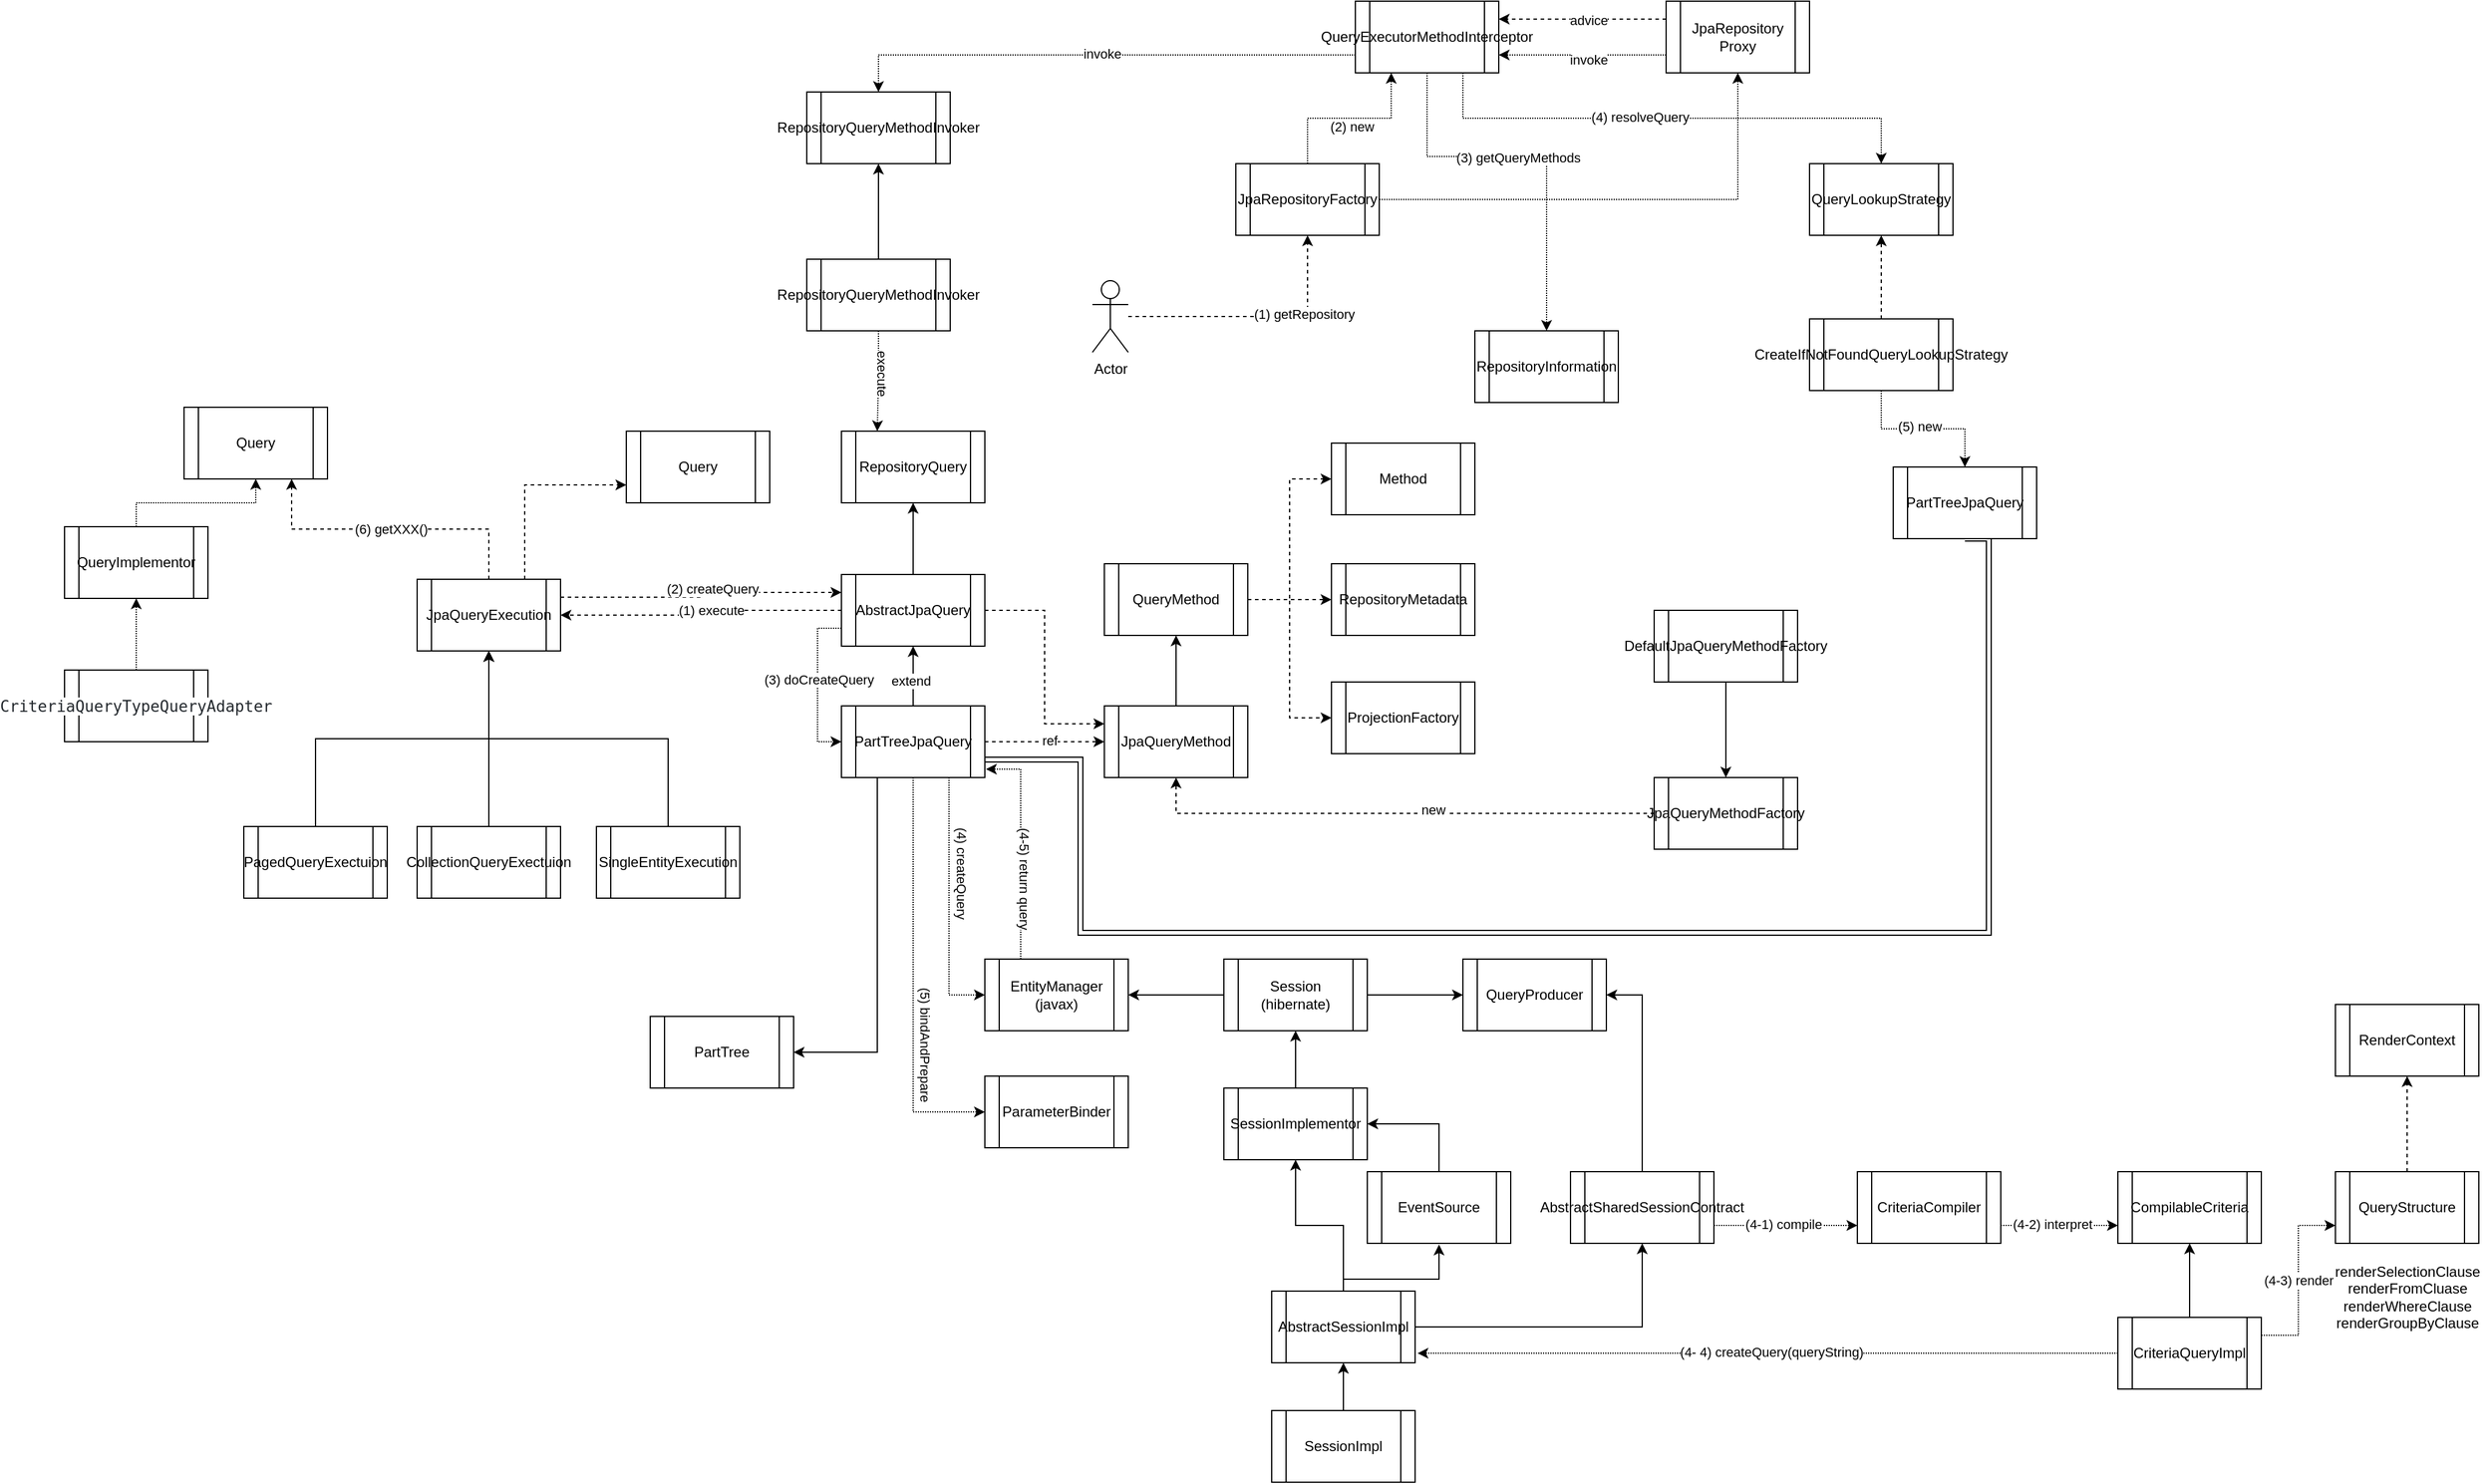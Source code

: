 <mxfile version="20.2.0" type="github" pages="2">
  <diagram id="uMh2cBTqnDMNJmz3cqUJ" name="Page-1">
    <mxGraphModel dx="3773" dy="2298" grid="1" gridSize="10" guides="1" tooltips="1" connect="1" arrows="1" fold="1" page="1" pageScale="1" pageWidth="827" pageHeight="1169" math="0" shadow="0">
      <root>
        <mxCell id="0" />
        <mxCell id="1" parent="0" />
        <mxCell id="MOReU7AFXgFduFPL6K6e-10" style="edgeStyle=orthogonalEdgeStyle;rounded=0;orthogonalLoop=1;jettySize=auto;html=1;" parent="1" source="MOReU7AFXgFduFPL6K6e-1" target="MOReU7AFXgFduFPL6K6e-9" edge="1">
          <mxGeometry relative="1" as="geometry" />
        </mxCell>
        <mxCell id="MOReU7AFXgFduFPL6K6e-1" value="JpaQueryMethod" style="shape=process;whiteSpace=wrap;html=1;backgroundOutline=1;" parent="1" vertex="1">
          <mxGeometry x="420" y="320" width="120" height="60" as="geometry" />
        </mxCell>
        <mxCell id="MOReU7AFXgFduFPL6K6e-5" style="edgeStyle=orthogonalEdgeStyle;rounded=0;orthogonalLoop=1;jettySize=auto;html=1;exitX=0.5;exitY=0;exitDx=0;exitDy=0;entryX=0.5;entryY=1;entryDx=0;entryDy=0;" parent="1" source="MOReU7AFXgFduFPL6K6e-2" target="MOReU7AFXgFduFPL6K6e-17" edge="1">
          <mxGeometry relative="1" as="geometry">
            <mxPoint x="260" y="280" as="targetPoint" />
          </mxGeometry>
        </mxCell>
        <mxCell id="MOReU7AFXgFduFPL6K6e-7" value="extend" style="edgeLabel;html=1;align=center;verticalAlign=middle;resizable=0;points=[];" parent="MOReU7AFXgFduFPL6K6e-5" vertex="1" connectable="0">
          <mxGeometry x="-0.167" y="-2" relative="1" as="geometry">
            <mxPoint x="-4" as="offset" />
          </mxGeometry>
        </mxCell>
        <mxCell id="MOReU7AFXgFduFPL6K6e-6" style="edgeStyle=orthogonalEdgeStyle;rounded=0;orthogonalLoop=1;jettySize=auto;html=1;exitX=1;exitY=0.5;exitDx=0;exitDy=0;entryX=0;entryY=0.5;entryDx=0;entryDy=0;dashed=1;" parent="1" source="MOReU7AFXgFduFPL6K6e-2" target="MOReU7AFXgFduFPL6K6e-1" edge="1">
          <mxGeometry relative="1" as="geometry" />
        </mxCell>
        <mxCell id="MOReU7AFXgFduFPL6K6e-8" value="ref" style="edgeLabel;html=1;align=center;verticalAlign=middle;resizable=0;points=[];" parent="MOReU7AFXgFduFPL6K6e-6" vertex="1" connectable="0">
          <mxGeometry x="0.08" y="1" relative="1" as="geometry">
            <mxPoint as="offset" />
          </mxGeometry>
        </mxCell>
        <mxCell id="MOReU7AFXgFduFPL6K6e-39" value="" style="edgeStyle=orthogonalEdgeStyle;rounded=0;orthogonalLoop=1;jettySize=auto;html=1;dashed=1;entryX=0;entryY=0.5;entryDx=0;entryDy=0;exitX=0.75;exitY=1;exitDx=0;exitDy=0;dashPattern=1 1;" parent="1" source="MOReU7AFXgFduFPL6K6e-2" target="MOReU7AFXgFduFPL6K6e-37" edge="1">
          <mxGeometry relative="1" as="geometry">
            <mxPoint x="260" y="460" as="targetPoint" />
          </mxGeometry>
        </mxCell>
        <mxCell id="MOReU7AFXgFduFPL6K6e-40" value="(4) createQuery" style="edgeLabel;html=1;align=center;verticalAlign=middle;resizable=0;points=[];rotation=90;" parent="MOReU7AFXgFduFPL6K6e-39" vertex="1" connectable="0">
          <mxGeometry x="-0.412" y="2" relative="1" as="geometry">
            <mxPoint x="9" y="17" as="offset" />
          </mxGeometry>
        </mxCell>
        <mxCell id="MOReU7AFXgFduFPL6K6e-42" value="" style="edgeStyle=orthogonalEdgeStyle;rounded=0;orthogonalLoop=1;jettySize=auto;html=1;dashed=1;dashPattern=1 1;" parent="1" source="MOReU7AFXgFduFPL6K6e-2" target="MOReU7AFXgFduFPL6K6e-41" edge="1">
          <mxGeometry relative="1" as="geometry">
            <Array as="points">
              <mxPoint x="260" y="660" />
            </Array>
          </mxGeometry>
        </mxCell>
        <mxCell id="MOReU7AFXgFduFPL6K6e-43" value="(5) bindAndPrepare" style="edgeLabel;html=1;align=center;verticalAlign=middle;resizable=0;points=[];rotation=90;" parent="MOReU7AFXgFduFPL6K6e-42" vertex="1" connectable="0">
          <mxGeometry x="0.312" relative="1" as="geometry">
            <mxPoint x="10" as="offset" />
          </mxGeometry>
        </mxCell>
        <mxCell id="MOReU7AFXgFduFPL6K6e-122" style="edgeStyle=orthogonalEdgeStyle;rounded=0;orthogonalLoop=1;jettySize=auto;html=1;exitX=0.25;exitY=1;exitDx=0;exitDy=0;" parent="1" source="MOReU7AFXgFduFPL6K6e-2" target="MOReU7AFXgFduFPL6K6e-123" edge="1">
          <mxGeometry relative="1" as="geometry">
            <mxPoint x="100" y="610" as="targetPoint" />
            <Array as="points">
              <mxPoint x="230" y="610" />
            </Array>
          </mxGeometry>
        </mxCell>
        <mxCell id="MOReU7AFXgFduFPL6K6e-159" style="edgeStyle=orthogonalEdgeStyle;rounded=0;orthogonalLoop=1;jettySize=auto;html=1;exitX=1;exitY=0.75;exitDx=0;exitDy=0;entryX=0.5;entryY=1;entryDx=0;entryDy=0;shape=link;" parent="1" source="MOReU7AFXgFduFPL6K6e-2" target="MOReU7AFXgFduFPL6K6e-158" edge="1">
          <mxGeometry relative="1" as="geometry">
            <Array as="points">
              <mxPoint x="400" y="365" />
              <mxPoint x="400" y="510" />
              <mxPoint x="1160" y="510" />
            </Array>
          </mxGeometry>
        </mxCell>
        <mxCell id="MOReU7AFXgFduFPL6K6e-2" value="PartTreeJpaQuery" style="shape=process;whiteSpace=wrap;html=1;backgroundOutline=1;" parent="1" vertex="1">
          <mxGeometry x="200" y="320" width="120" height="60" as="geometry" />
        </mxCell>
        <mxCell id="MOReU7AFXgFduFPL6K6e-3" value="RepositoryQuery" style="shape=process;whiteSpace=wrap;html=1;backgroundOutline=1;" parent="1" vertex="1">
          <mxGeometry x="200" y="90" width="120" height="60" as="geometry" />
        </mxCell>
        <mxCell id="MOReU7AFXgFduFPL6K6e-14" style="edgeStyle=orthogonalEdgeStyle;rounded=0;orthogonalLoop=1;jettySize=auto;html=1;exitX=1;exitY=0.5;exitDx=0;exitDy=0;entryX=0;entryY=0.5;entryDx=0;entryDy=0;dashed=1;" parent="1" source="MOReU7AFXgFduFPL6K6e-9" target="MOReU7AFXgFduFPL6K6e-12" edge="1">
          <mxGeometry relative="1" as="geometry" />
        </mxCell>
        <mxCell id="MOReU7AFXgFduFPL6K6e-15" style="edgeStyle=orthogonalEdgeStyle;rounded=0;orthogonalLoop=1;jettySize=auto;html=1;exitX=1;exitY=0.5;exitDx=0;exitDy=0;entryX=0;entryY=0.5;entryDx=0;entryDy=0;dashed=1;" parent="1" source="MOReU7AFXgFduFPL6K6e-9" target="MOReU7AFXgFduFPL6K6e-11" edge="1">
          <mxGeometry relative="1" as="geometry" />
        </mxCell>
        <mxCell id="MOReU7AFXgFduFPL6K6e-16" style="edgeStyle=orthogonalEdgeStyle;rounded=0;orthogonalLoop=1;jettySize=auto;html=1;entryX=0;entryY=0.5;entryDx=0;entryDy=0;dashed=1;" parent="1" source="MOReU7AFXgFduFPL6K6e-9" target="MOReU7AFXgFduFPL6K6e-13" edge="1">
          <mxGeometry relative="1" as="geometry" />
        </mxCell>
        <mxCell id="MOReU7AFXgFduFPL6K6e-9" value="QueryMethod" style="shape=process;whiteSpace=wrap;html=1;backgroundOutline=1;" parent="1" vertex="1">
          <mxGeometry x="420" y="201" width="120" height="60" as="geometry" />
        </mxCell>
        <mxCell id="MOReU7AFXgFduFPL6K6e-11" value="Method" style="shape=process;whiteSpace=wrap;html=1;backgroundOutline=1;" parent="1" vertex="1">
          <mxGeometry x="610" y="100" width="120" height="60" as="geometry" />
        </mxCell>
        <mxCell id="MOReU7AFXgFduFPL6K6e-12" value="RepositoryMetadata" style="shape=process;whiteSpace=wrap;html=1;backgroundOutline=1;" parent="1" vertex="1">
          <mxGeometry x="610" y="201" width="120" height="60" as="geometry" />
        </mxCell>
        <mxCell id="MOReU7AFXgFduFPL6K6e-13" value="ProjectionFactory" style="shape=process;whiteSpace=wrap;html=1;backgroundOutline=1;" parent="1" vertex="1">
          <mxGeometry x="610" y="300" width="120" height="60" as="geometry" />
        </mxCell>
        <mxCell id="MOReU7AFXgFduFPL6K6e-18" style="edgeStyle=orthogonalEdgeStyle;rounded=0;orthogonalLoop=1;jettySize=auto;html=1;exitX=0.5;exitY=0;exitDx=0;exitDy=0;entryX=0.5;entryY=1;entryDx=0;entryDy=0;" parent="1" source="MOReU7AFXgFduFPL6K6e-17" target="MOReU7AFXgFduFPL6K6e-3" edge="1">
          <mxGeometry relative="1" as="geometry" />
        </mxCell>
        <mxCell id="MOReU7AFXgFduFPL6K6e-20" style="edgeStyle=orthogonalEdgeStyle;rounded=0;orthogonalLoop=1;jettySize=auto;html=1;exitX=0;exitY=0.5;exitDx=0;exitDy=0;entryX=1;entryY=0.5;entryDx=0;entryDy=0;dashed=1;" parent="1" source="MOReU7AFXgFduFPL6K6e-17" target="MOReU7AFXgFduFPL6K6e-19" edge="1">
          <mxGeometry relative="1" as="geometry" />
        </mxCell>
        <mxCell id="MOReU7AFXgFduFPL6K6e-21" value="(1) execute" style="edgeLabel;html=1;align=center;verticalAlign=middle;resizable=0;points=[];" parent="MOReU7AFXgFduFPL6K6e-20" vertex="1" connectable="0">
          <mxGeometry x="-0.086" relative="1" as="geometry">
            <mxPoint as="offset" />
          </mxGeometry>
        </mxCell>
        <mxCell id="MOReU7AFXgFduFPL6K6e-25" style="edgeStyle=orthogonalEdgeStyle;rounded=0;orthogonalLoop=1;jettySize=auto;html=1;exitX=0;exitY=0.75;exitDx=0;exitDy=0;dashed=1;dashPattern=1 1;entryX=0;entryY=0.5;entryDx=0;entryDy=0;" parent="1" source="MOReU7AFXgFduFPL6K6e-17" target="MOReU7AFXgFduFPL6K6e-2" edge="1">
          <mxGeometry relative="1" as="geometry">
            <mxPoint x="240" y="310" as="targetPoint" />
          </mxGeometry>
        </mxCell>
        <mxCell id="MOReU7AFXgFduFPL6K6e-26" value="(3) doCreateQuery" style="edgeLabel;html=1;align=center;verticalAlign=middle;resizable=0;points=[];" parent="MOReU7AFXgFduFPL6K6e-25" vertex="1" connectable="0">
          <mxGeometry x="-0.067" y="1" relative="1" as="geometry">
            <mxPoint as="offset" />
          </mxGeometry>
        </mxCell>
        <mxCell id="MOReU7AFXgFduFPL6K6e-27" style="edgeStyle=orthogonalEdgeStyle;rounded=0;orthogonalLoop=1;jettySize=auto;html=1;exitX=1;exitY=0.5;exitDx=0;exitDy=0;entryX=0;entryY=0.25;entryDx=0;entryDy=0;dashed=1;" parent="1" source="MOReU7AFXgFduFPL6K6e-17" target="MOReU7AFXgFduFPL6K6e-1" edge="1">
          <mxGeometry relative="1" as="geometry" />
        </mxCell>
        <mxCell id="MOReU7AFXgFduFPL6K6e-17" value="AbstractJpaQuery" style="shape=process;whiteSpace=wrap;html=1;backgroundOutline=1;" parent="1" vertex="1">
          <mxGeometry x="200" y="210" width="120" height="60" as="geometry" />
        </mxCell>
        <mxCell id="MOReU7AFXgFduFPL6K6e-22" style="edgeStyle=orthogonalEdgeStyle;rounded=0;orthogonalLoop=1;jettySize=auto;html=1;exitX=1;exitY=0.25;exitDx=0;exitDy=0;entryX=0;entryY=0.25;entryDx=0;entryDy=0;dashed=1;" parent="1" source="MOReU7AFXgFduFPL6K6e-19" target="MOReU7AFXgFduFPL6K6e-17" edge="1">
          <mxGeometry relative="1" as="geometry" />
        </mxCell>
        <mxCell id="MOReU7AFXgFduFPL6K6e-23" value="(2) createQuery" style="edgeLabel;html=1;align=center;verticalAlign=middle;resizable=0;points=[];" parent="MOReU7AFXgFduFPL6K6e-22" vertex="1" connectable="0">
          <mxGeometry x="0.094" y="3" relative="1" as="geometry">
            <mxPoint as="offset" />
          </mxGeometry>
        </mxCell>
        <mxCell id="MOReU7AFXgFduFPL6K6e-35" style="edgeStyle=orthogonalEdgeStyle;rounded=0;orthogonalLoop=1;jettySize=auto;html=1;exitX=0.75;exitY=0;exitDx=0;exitDy=0;entryX=0;entryY=0.75;entryDx=0;entryDy=0;dashed=1;" parent="1" source="MOReU7AFXgFduFPL6K6e-19" target="MOReU7AFXgFduFPL6K6e-34" edge="1">
          <mxGeometry relative="1" as="geometry">
            <Array as="points">
              <mxPoint x="-65" y="135" />
            </Array>
          </mxGeometry>
        </mxCell>
        <mxCell id="MOReU7AFXgFduFPL6K6e-94" value="(6) getXXX()" style="edgeStyle=orthogonalEdgeStyle;rounded=0;orthogonalLoop=1;jettySize=auto;html=1;exitX=0.5;exitY=0;exitDx=0;exitDy=0;dashed=1;entryX=0.75;entryY=1;entryDx=0;entryDy=0;" parent="1" source="MOReU7AFXgFduFPL6K6e-19" target="MOReU7AFXgFduFPL6K6e-95" edge="1">
          <mxGeometry relative="1" as="geometry">
            <mxPoint x="-220" y="130" as="targetPoint" />
          </mxGeometry>
        </mxCell>
        <mxCell id="MOReU7AFXgFduFPL6K6e-19" value="JpaQueryExecution" style="shape=process;whiteSpace=wrap;html=1;backgroundOutline=1;" parent="1" vertex="1">
          <mxGeometry x="-155" y="214" width="120" height="60" as="geometry" />
        </mxCell>
        <mxCell id="MOReU7AFXgFduFPL6K6e-29" style="edgeStyle=orthogonalEdgeStyle;rounded=0;orthogonalLoop=1;jettySize=auto;html=1;exitX=0.5;exitY=0;exitDx=0;exitDy=0;entryX=0.5;entryY=1;entryDx=0;entryDy=0;" parent="1" source="MOReU7AFXgFduFPL6K6e-28" target="MOReU7AFXgFduFPL6K6e-19" edge="1">
          <mxGeometry relative="1" as="geometry" />
        </mxCell>
        <mxCell id="MOReU7AFXgFduFPL6K6e-28" value="CollectionQueryExectuion" style="shape=process;whiteSpace=wrap;html=1;backgroundOutline=1;" parent="1" vertex="1">
          <mxGeometry x="-155" y="421" width="120" height="60" as="geometry" />
        </mxCell>
        <mxCell id="MOReU7AFXgFduFPL6K6e-31" style="edgeStyle=orthogonalEdgeStyle;rounded=0;orthogonalLoop=1;jettySize=auto;html=1;entryX=0.5;entryY=1;entryDx=0;entryDy=0;exitX=0.5;exitY=0;exitDx=0;exitDy=0;" parent="1" source="MOReU7AFXgFduFPL6K6e-30" target="MOReU7AFXgFduFPL6K6e-19" edge="1">
          <mxGeometry relative="1" as="geometry" />
        </mxCell>
        <mxCell id="MOReU7AFXgFduFPL6K6e-30" value="PagedQueryExectuion" style="shape=process;whiteSpace=wrap;html=1;backgroundOutline=1;" parent="1" vertex="1">
          <mxGeometry x="-300" y="421" width="120" height="60" as="geometry" />
        </mxCell>
        <mxCell id="MOReU7AFXgFduFPL6K6e-33" style="edgeStyle=orthogonalEdgeStyle;rounded=0;orthogonalLoop=1;jettySize=auto;html=1;exitX=0.5;exitY=0;exitDx=0;exitDy=0;entryX=0.5;entryY=1;entryDx=0;entryDy=0;" parent="1" source="MOReU7AFXgFduFPL6K6e-32" target="MOReU7AFXgFduFPL6K6e-19" edge="1">
          <mxGeometry relative="1" as="geometry">
            <mxPoint x="-30" y="270" as="targetPoint" />
          </mxGeometry>
        </mxCell>
        <mxCell id="MOReU7AFXgFduFPL6K6e-32" value="SingleEntityExecution" style="shape=process;whiteSpace=wrap;html=1;backgroundOutline=1;direction=east;" parent="1" vertex="1">
          <mxGeometry x="-5" y="421" width="120" height="60" as="geometry" />
        </mxCell>
        <mxCell id="MOReU7AFXgFduFPL6K6e-34" value="Query" style="shape=process;whiteSpace=wrap;html=1;backgroundOutline=1;" parent="1" vertex="1">
          <mxGeometry x="20" y="90" width="120" height="60" as="geometry" />
        </mxCell>
        <mxCell id="MOReU7AFXgFduFPL6K6e-99" style="edgeStyle=orthogonalEdgeStyle;rounded=0;orthogonalLoop=1;jettySize=auto;html=1;exitX=0.25;exitY=0;exitDx=0;exitDy=0;entryX=1.008;entryY=0.883;entryDx=0;entryDy=0;entryPerimeter=0;dashed=1;dashPattern=1 1;" parent="1" source="MOReU7AFXgFduFPL6K6e-37" target="MOReU7AFXgFduFPL6K6e-2" edge="1">
          <mxGeometry relative="1" as="geometry" />
        </mxCell>
        <mxCell id="MOReU7AFXgFduFPL6K6e-100" value="(4-5) return query" style="edgeLabel;html=1;align=center;verticalAlign=middle;resizable=0;points=[];rotation=90;" parent="MOReU7AFXgFduFPL6K6e-99" vertex="1" connectable="0">
          <mxGeometry x="-0.277" y="-3" relative="1" as="geometry">
            <mxPoint as="offset" />
          </mxGeometry>
        </mxCell>
        <mxCell id="MOReU7AFXgFduFPL6K6e-37" value="EntityManager&lt;br&gt;(javax)" style="shape=process;whiteSpace=wrap;html=1;backgroundOutline=1;" parent="1" vertex="1">
          <mxGeometry x="320" y="532" width="120" height="60" as="geometry" />
        </mxCell>
        <mxCell id="MOReU7AFXgFduFPL6K6e-41" value="ParameterBinder" style="shape=process;whiteSpace=wrap;html=1;backgroundOutline=1;" parent="1" vertex="1">
          <mxGeometry x="320" y="630" width="120" height="60" as="geometry" />
        </mxCell>
        <mxCell id="MOReU7AFXgFduFPL6K6e-46" style="edgeStyle=orthogonalEdgeStyle;rounded=0;orthogonalLoop=1;jettySize=auto;html=1;entryX=1;entryY=0.5;entryDx=0;entryDy=0;" parent="1" source="MOReU7AFXgFduFPL6K6e-44" target="MOReU7AFXgFduFPL6K6e-37" edge="1">
          <mxGeometry relative="1" as="geometry" />
        </mxCell>
        <mxCell id="MOReU7AFXgFduFPL6K6e-64" value="" style="edgeStyle=orthogonalEdgeStyle;rounded=0;orthogonalLoop=1;jettySize=auto;html=1;" parent="1" source="MOReU7AFXgFduFPL6K6e-44" target="MOReU7AFXgFduFPL6K6e-63" edge="1">
          <mxGeometry relative="1" as="geometry" />
        </mxCell>
        <mxCell id="MOReU7AFXgFduFPL6K6e-44" value="Session&lt;br&gt;(hibernate)" style="shape=process;whiteSpace=wrap;html=1;backgroundOutline=1;" parent="1" vertex="1">
          <mxGeometry x="520" y="532" width="120" height="60" as="geometry" />
        </mxCell>
        <mxCell id="MOReU7AFXgFduFPL6K6e-50" value="" style="edgeStyle=orthogonalEdgeStyle;rounded=0;orthogonalLoop=1;jettySize=auto;html=1;" parent="1" source="MOReU7AFXgFduFPL6K6e-47" target="MOReU7AFXgFduFPL6K6e-49" edge="1">
          <mxGeometry relative="1" as="geometry" />
        </mxCell>
        <mxCell id="MOReU7AFXgFduFPL6K6e-47" value="SessionImpl" style="shape=process;whiteSpace=wrap;html=1;backgroundOutline=1;" parent="1" vertex="1">
          <mxGeometry x="560" y="910" width="120" height="60" as="geometry" />
        </mxCell>
        <mxCell id="MOReU7AFXgFduFPL6K6e-55" value="" style="edgeStyle=orthogonalEdgeStyle;rounded=0;orthogonalLoop=1;jettySize=auto;html=1;" parent="1" source="MOReU7AFXgFduFPL6K6e-49" target="MOReU7AFXgFduFPL6K6e-54" edge="1">
          <mxGeometry relative="1" as="geometry" />
        </mxCell>
        <mxCell id="MOReU7AFXgFduFPL6K6e-57" value="" style="edgeStyle=orthogonalEdgeStyle;rounded=0;orthogonalLoop=1;jettySize=auto;html=1;" parent="1" edge="1">
          <mxGeometry relative="1" as="geometry">
            <mxPoint x="620" y="811" as="sourcePoint" />
            <mxPoint x="700" y="771" as="targetPoint" />
            <Array as="points">
              <mxPoint x="620" y="800" />
              <mxPoint x="700" y="800" />
            </Array>
          </mxGeometry>
        </mxCell>
        <mxCell id="MOReU7AFXgFduFPL6K6e-69" style="edgeStyle=orthogonalEdgeStyle;rounded=0;orthogonalLoop=1;jettySize=auto;html=1;exitX=1;exitY=0.5;exitDx=0;exitDy=0;entryX=0.5;entryY=1;entryDx=0;entryDy=0;" parent="1" source="MOReU7AFXgFduFPL6K6e-49" target="MOReU7AFXgFduFPL6K6e-68" edge="1">
          <mxGeometry relative="1" as="geometry" />
        </mxCell>
        <mxCell id="MOReU7AFXgFduFPL6K6e-49" value="AbstractSessionImpl" style="shape=process;whiteSpace=wrap;html=1;backgroundOutline=1;" parent="1" vertex="1">
          <mxGeometry x="560" y="810" width="120" height="60" as="geometry" />
        </mxCell>
        <mxCell id="MOReU7AFXgFduFPL6K6e-61" style="edgeStyle=orthogonalEdgeStyle;rounded=0;orthogonalLoop=1;jettySize=auto;html=1;entryX=0.5;entryY=1;entryDx=0;entryDy=0;" parent="1" source="MOReU7AFXgFduFPL6K6e-54" target="MOReU7AFXgFduFPL6K6e-44" edge="1">
          <mxGeometry relative="1" as="geometry" />
        </mxCell>
        <mxCell id="MOReU7AFXgFduFPL6K6e-54" value="SessionImplementor" style="shape=process;whiteSpace=wrap;html=1;backgroundOutline=1;" parent="1" vertex="1">
          <mxGeometry x="520" y="640" width="120" height="60" as="geometry" />
        </mxCell>
        <mxCell id="MOReU7AFXgFduFPL6K6e-60" style="edgeStyle=orthogonalEdgeStyle;rounded=0;orthogonalLoop=1;jettySize=auto;html=1;exitX=0.5;exitY=0;exitDx=0;exitDy=0;entryX=1;entryY=0.5;entryDx=0;entryDy=0;" parent="1" source="MOReU7AFXgFduFPL6K6e-56" target="MOReU7AFXgFduFPL6K6e-54" edge="1">
          <mxGeometry relative="1" as="geometry" />
        </mxCell>
        <mxCell id="MOReU7AFXgFduFPL6K6e-56" value="EventSource" style="shape=process;whiteSpace=wrap;html=1;backgroundOutline=1;" parent="1" vertex="1">
          <mxGeometry x="640" y="710" width="120" height="60" as="geometry" />
        </mxCell>
        <mxCell id="MOReU7AFXgFduFPL6K6e-63" value="QueryProducer" style="shape=process;whiteSpace=wrap;html=1;backgroundOutline=1;" parent="1" vertex="1">
          <mxGeometry x="720" y="532" width="120" height="60" as="geometry" />
        </mxCell>
        <mxCell id="MOReU7AFXgFduFPL6K6e-71" style="edgeStyle=orthogonalEdgeStyle;rounded=0;orthogonalLoop=1;jettySize=auto;html=1;entryX=1;entryY=0.5;entryDx=0;entryDy=0;" parent="1" source="MOReU7AFXgFduFPL6K6e-68" target="MOReU7AFXgFduFPL6K6e-63" edge="1">
          <mxGeometry relative="1" as="geometry" />
        </mxCell>
        <mxCell id="MOReU7AFXgFduFPL6K6e-75" value="" style="edgeStyle=orthogonalEdgeStyle;rounded=0;orthogonalLoop=1;jettySize=auto;html=1;exitX=1;exitY=0.75;exitDx=0;exitDy=0;entryX=0;entryY=0.75;entryDx=0;entryDy=0;dashed=1;dashPattern=1 1;" parent="1" source="MOReU7AFXgFduFPL6K6e-68" target="MOReU7AFXgFduFPL6K6e-74" edge="1">
          <mxGeometry relative="1" as="geometry" />
        </mxCell>
        <mxCell id="MOReU7AFXgFduFPL6K6e-76" value="(4-1) compile" style="edgeLabel;html=1;align=center;verticalAlign=middle;resizable=0;points=[];" parent="MOReU7AFXgFduFPL6K6e-75" vertex="1" connectable="0">
          <mxGeometry x="0.233" y="3" relative="1" as="geometry">
            <mxPoint x="-16" y="2" as="offset" />
          </mxGeometry>
        </mxCell>
        <mxCell id="MOReU7AFXgFduFPL6K6e-68" value="AbstractSharedSessionContract" style="shape=process;whiteSpace=wrap;html=1;backgroundOutline=1;" parent="1" vertex="1">
          <mxGeometry x="810" y="710" width="120" height="60" as="geometry" />
        </mxCell>
        <mxCell id="MOReU7AFXgFduFPL6K6e-105" value="" style="edgeStyle=orthogonalEdgeStyle;rounded=0;orthogonalLoop=1;jettySize=auto;html=1;dashed=1;dashPattern=1 1;exitX=0;exitY=0.75;exitDx=0;exitDy=0;" parent="1" source="MOReU7AFXgFduFPL6K6e-72" target="MOReU7AFXgFduFPL6K6e-104" edge="1">
          <mxGeometry relative="1" as="geometry" />
        </mxCell>
        <mxCell id="MOReU7AFXgFduFPL6K6e-111" value="invoke" style="edgeLabel;html=1;align=center;verticalAlign=middle;resizable=0;points=[];" parent="MOReU7AFXgFduFPL6K6e-105" vertex="1" connectable="0">
          <mxGeometry x="-0.015" y="-1" relative="1" as="geometry">
            <mxPoint as="offset" />
          </mxGeometry>
        </mxCell>
        <mxCell id="MOReU7AFXgFduFPL6K6e-167" style="edgeStyle=orthogonalEdgeStyle;rounded=0;orthogonalLoop=1;jettySize=auto;html=1;exitX=0.75;exitY=1;exitDx=0;exitDy=0;entryX=0.5;entryY=0;entryDx=0;entryDy=0;dashed=1;dashPattern=1 1;" parent="1" source="MOReU7AFXgFduFPL6K6e-72" target="MOReU7AFXgFduFPL6K6e-144" edge="1">
          <mxGeometry relative="1" as="geometry" />
        </mxCell>
        <mxCell id="MOReU7AFXgFduFPL6K6e-168" value="(4) resolveQuery" style="edgeLabel;html=1;align=center;verticalAlign=middle;resizable=0;points=[];" parent="MOReU7AFXgFduFPL6K6e-167" vertex="1" connectable="0">
          <mxGeometry x="-0.129" y="1" relative="1" as="geometry">
            <mxPoint as="offset" />
          </mxGeometry>
        </mxCell>
        <mxCell id="MOReU7AFXgFduFPL6K6e-72" value="QueryExecutorMethodInterceptor" style="shape=process;whiteSpace=wrap;html=1;backgroundOutline=1;" parent="1" vertex="1">
          <mxGeometry x="630" y="-270" width="120" height="60" as="geometry" />
        </mxCell>
        <mxCell id="MOReU7AFXgFduFPL6K6e-79" value="" style="edgeStyle=orthogonalEdgeStyle;rounded=0;orthogonalLoop=1;jettySize=auto;html=1;dashed=1;dashPattern=1 1;exitX=1;exitY=0.75;exitDx=0;exitDy=0;entryX=0;entryY=0.75;entryDx=0;entryDy=0;" parent="1" source="MOReU7AFXgFduFPL6K6e-74" target="MOReU7AFXgFduFPL6K6e-78" edge="1">
          <mxGeometry relative="1" as="geometry" />
        </mxCell>
        <mxCell id="MOReU7AFXgFduFPL6K6e-80" value="(4-2) interpret" style="edgeLabel;html=1;align=center;verticalAlign=middle;resizable=0;points=[];" parent="MOReU7AFXgFduFPL6K6e-79" vertex="1" connectable="0">
          <mxGeometry x="-0.125" y="4" relative="1" as="geometry">
            <mxPoint y="3" as="offset" />
          </mxGeometry>
        </mxCell>
        <mxCell id="MOReU7AFXgFduFPL6K6e-74" value="CriteriaCompiler" style="shape=process;whiteSpace=wrap;html=1;backgroundOutline=1;" parent="1" vertex="1">
          <mxGeometry x="1050" y="710" width="120" height="60" as="geometry" />
        </mxCell>
        <mxCell id="MOReU7AFXgFduFPL6K6e-86" value="(4-3) render" style="edgeStyle=orthogonalEdgeStyle;rounded=0;orthogonalLoop=1;jettySize=auto;html=1;exitX=1;exitY=0.25;exitDx=0;exitDy=0;entryX=0;entryY=0.75;entryDx=0;entryDy=0;dashed=1;dashPattern=1 1;" parent="1" source="MOReU7AFXgFduFPL6K6e-81" target="MOReU7AFXgFduFPL6K6e-84" edge="1">
          <mxGeometry relative="1" as="geometry" />
        </mxCell>
        <mxCell id="MOReU7AFXgFduFPL6K6e-78" value="CompilableCriteria" style="shape=process;whiteSpace=wrap;html=1;backgroundOutline=1;" parent="1" vertex="1">
          <mxGeometry x="1268" y="710" width="120" height="60" as="geometry" />
        </mxCell>
        <mxCell id="MOReU7AFXgFduFPL6K6e-83" style="edgeStyle=orthogonalEdgeStyle;rounded=0;orthogonalLoop=1;jettySize=auto;html=1;exitX=0.5;exitY=0;exitDx=0;exitDy=0;entryX=0.5;entryY=1;entryDx=0;entryDy=0;" parent="1" source="MOReU7AFXgFduFPL6K6e-81" target="MOReU7AFXgFduFPL6K6e-78" edge="1">
          <mxGeometry relative="1" as="geometry" />
        </mxCell>
        <mxCell id="MOReU7AFXgFduFPL6K6e-88" style="edgeStyle=orthogonalEdgeStyle;rounded=0;orthogonalLoop=1;jettySize=auto;html=1;entryX=1.017;entryY=0.867;entryDx=0;entryDy=0;entryPerimeter=0;dashed=1;dashPattern=1 1;" parent="1" source="MOReU7AFXgFduFPL6K6e-81" target="MOReU7AFXgFduFPL6K6e-49" edge="1">
          <mxGeometry relative="1" as="geometry" />
        </mxCell>
        <mxCell id="MOReU7AFXgFduFPL6K6e-89" value="(4- 4) createQuery(queryString)" style="edgeLabel;html=1;align=center;verticalAlign=middle;resizable=0;points=[];" parent="MOReU7AFXgFduFPL6K6e-88" vertex="1" connectable="0">
          <mxGeometry x="-0.011" y="-1" relative="1" as="geometry">
            <mxPoint as="offset" />
          </mxGeometry>
        </mxCell>
        <mxCell id="MOReU7AFXgFduFPL6K6e-81" value="CriteriaQueryImpl" style="shape=process;whiteSpace=wrap;html=1;backgroundOutline=1;" parent="1" vertex="1">
          <mxGeometry x="1268" y="832" width="120" height="60" as="geometry" />
        </mxCell>
        <mxCell id="MOReU7AFXgFduFPL6K6e-120" value="" style="edgeStyle=orthogonalEdgeStyle;rounded=0;orthogonalLoop=1;jettySize=auto;html=1;dashed=1;" parent="1" source="MOReU7AFXgFduFPL6K6e-84" target="MOReU7AFXgFduFPL6K6e-119" edge="1">
          <mxGeometry relative="1" as="geometry" />
        </mxCell>
        <mxCell id="MOReU7AFXgFduFPL6K6e-84" value="QueryStructure" style="shape=process;whiteSpace=wrap;html=1;backgroundOutline=1;" parent="1" vertex="1">
          <mxGeometry x="1450" y="710" width="120" height="60" as="geometry" />
        </mxCell>
        <mxCell id="MOReU7AFXgFduFPL6K6e-87" value="renderSelectionClause&lt;br&gt;renderFromCluase&lt;br&gt;renderWhereClause&lt;br&gt;renderGroupByClause" style="text;html=1;align=center;verticalAlign=middle;resizable=0;points=[];autosize=1;strokeColor=none;fillColor=none;" parent="1" vertex="1">
          <mxGeometry x="1440" y="780" width="140" height="70" as="geometry" />
        </mxCell>
        <mxCell id="MOReU7AFXgFduFPL6K6e-95" value="Query" style="shape=process;whiteSpace=wrap;html=1;backgroundOutline=1;" parent="1" vertex="1">
          <mxGeometry x="-350" y="70" width="120" height="60" as="geometry" />
        </mxCell>
        <mxCell id="MOReU7AFXgFduFPL6K6e-101" style="edgeStyle=orthogonalEdgeStyle;rounded=0;orthogonalLoop=1;jettySize=auto;html=1;dashed=1;dashPattern=1 1;" parent="1" source="MOReU7AFXgFduFPL6K6e-96" target="MOReU7AFXgFduFPL6K6e-102" edge="1">
          <mxGeometry relative="1" as="geometry">
            <mxPoint x="-390" y="200" as="targetPoint" />
          </mxGeometry>
        </mxCell>
        <mxCell id="MOReU7AFXgFduFPL6K6e-96" value="&lt;pre style=&quot;background-color: rgb(255, 255, 255); font-family: &amp;quot;JetBrains Mono&amp;quot;, monospace; font-size: 9.8pt;&quot;&gt;&lt;span style=&quot;color:#24292e;&quot;&gt;CriteriaQueryTypeQueryAdapter&lt;/span&gt;&lt;/pre&gt;" style="shape=process;whiteSpace=wrap;html=1;backgroundOutline=1;" parent="1" vertex="1">
          <mxGeometry x="-450" y="290" width="120" height="60" as="geometry" />
        </mxCell>
        <mxCell id="MOReU7AFXgFduFPL6K6e-103" style="edgeStyle=orthogonalEdgeStyle;rounded=0;orthogonalLoop=1;jettySize=auto;html=1;exitX=0.5;exitY=0;exitDx=0;exitDy=0;entryX=0.5;entryY=1;entryDx=0;entryDy=0;dashed=1;dashPattern=1 1;" parent="1" source="MOReU7AFXgFduFPL6K6e-102" target="MOReU7AFXgFduFPL6K6e-95" edge="1">
          <mxGeometry relative="1" as="geometry" />
        </mxCell>
        <mxCell id="MOReU7AFXgFduFPL6K6e-102" value="QueryImplementor" style="shape=process;whiteSpace=wrap;html=1;backgroundOutline=1;" parent="1" vertex="1">
          <mxGeometry x="-450" y="170" width="120" height="60" as="geometry" />
        </mxCell>
        <mxCell id="MOReU7AFXgFduFPL6K6e-104" value="RepositoryQueryMethodInvoker" style="shape=process;whiteSpace=wrap;html=1;backgroundOutline=1;" parent="1" vertex="1">
          <mxGeometry x="171" y="-194" width="120" height="60" as="geometry" />
        </mxCell>
        <mxCell id="MOReU7AFXgFduFPL6K6e-110" style="edgeStyle=orthogonalEdgeStyle;rounded=0;orthogonalLoop=1;jettySize=auto;html=1;exitX=0;exitY=0.75;exitDx=0;exitDy=0;entryX=1;entryY=0.75;entryDx=0;entryDy=0;dashed=1;dashPattern=1 1;" parent="1" source="MOReU7AFXgFduFPL6K6e-108" target="MOReU7AFXgFduFPL6K6e-72" edge="1">
          <mxGeometry relative="1" as="geometry" />
        </mxCell>
        <mxCell id="MOReU7AFXgFduFPL6K6e-112" value="invoke" style="edgeLabel;html=1;align=center;verticalAlign=middle;resizable=0;points=[];" parent="MOReU7AFXgFduFPL6K6e-110" vertex="1" connectable="0">
          <mxGeometry x="-0.062" y="4" relative="1" as="geometry">
            <mxPoint as="offset" />
          </mxGeometry>
        </mxCell>
        <mxCell id="MOReU7AFXgFduFPL6K6e-164" style="edgeStyle=orthogonalEdgeStyle;rounded=0;orthogonalLoop=1;jettySize=auto;html=1;exitX=0;exitY=0.25;exitDx=0;exitDy=0;dashed=1;entryX=1;entryY=0.25;entryDx=0;entryDy=0;" parent="1" source="MOReU7AFXgFduFPL6K6e-108" target="MOReU7AFXgFduFPL6K6e-72" edge="1">
          <mxGeometry relative="1" as="geometry">
            <mxPoint x="753.5" y="-255.667" as="targetPoint" />
          </mxGeometry>
        </mxCell>
        <mxCell id="MOReU7AFXgFduFPL6K6e-165" value="advice" style="edgeLabel;html=1;align=center;verticalAlign=middle;resizable=0;points=[];" parent="MOReU7AFXgFduFPL6K6e-164" vertex="1" connectable="0">
          <mxGeometry x="-0.066" y="1" relative="1" as="geometry">
            <mxPoint as="offset" />
          </mxGeometry>
        </mxCell>
        <mxCell id="MOReU7AFXgFduFPL6K6e-108" value="JpaRepository&lt;br&gt;Proxy" style="shape=process;whiteSpace=wrap;html=1;backgroundOutline=1;" parent="1" vertex="1">
          <mxGeometry x="890" y="-270" width="120" height="60" as="geometry" />
        </mxCell>
        <mxCell id="MOReU7AFXgFduFPL6K6e-116" style="edgeStyle=orthogonalEdgeStyle;rounded=0;orthogonalLoop=1;jettySize=auto;html=1;exitX=0.5;exitY=1;exitDx=0;exitDy=0;dashed=1;dashPattern=1 1;" parent="1" source="MOReU7AFXgFduFPL6K6e-114" edge="1">
          <mxGeometry relative="1" as="geometry">
            <mxPoint x="230" y="90" as="targetPoint" />
          </mxGeometry>
        </mxCell>
        <mxCell id="MOReU7AFXgFduFPL6K6e-117" value="execute" style="edgeLabel;html=1;align=center;verticalAlign=middle;resizable=0;points=[];rotation=90;" parent="MOReU7AFXgFduFPL6K6e-116" vertex="1" connectable="0">
          <mxGeometry x="-0.166" y="-1" relative="1" as="geometry">
            <mxPoint x="4" as="offset" />
          </mxGeometry>
        </mxCell>
        <mxCell id="MOReU7AFXgFduFPL6K6e-121" style="edgeStyle=orthogonalEdgeStyle;rounded=0;orthogonalLoop=1;jettySize=auto;html=1;exitX=0.5;exitY=0;exitDx=0;exitDy=0;entryX=0.5;entryY=1;entryDx=0;entryDy=0;" parent="1" source="MOReU7AFXgFduFPL6K6e-114" target="MOReU7AFXgFduFPL6K6e-104" edge="1">
          <mxGeometry relative="1" as="geometry" />
        </mxCell>
        <mxCell id="MOReU7AFXgFduFPL6K6e-114" value="RepositoryQueryMethodInvoker" style="shape=process;whiteSpace=wrap;html=1;backgroundOutline=1;" parent="1" vertex="1">
          <mxGeometry x="171" y="-54" width="120" height="60" as="geometry" />
        </mxCell>
        <mxCell id="MOReU7AFXgFduFPL6K6e-119" value="RenderContext" style="shape=process;whiteSpace=wrap;html=1;backgroundOutline=1;" parent="1" vertex="1">
          <mxGeometry x="1450" y="570" width="120" height="60" as="geometry" />
        </mxCell>
        <mxCell id="MOReU7AFXgFduFPL6K6e-123" value="PartTree" style="shape=process;whiteSpace=wrap;html=1;backgroundOutline=1;" parent="1" vertex="1">
          <mxGeometry x="40" y="580" width="120" height="60" as="geometry" />
        </mxCell>
        <mxCell id="MOReU7AFXgFduFPL6K6e-136" value="" style="edgeStyle=orthogonalEdgeStyle;rounded=0;orthogonalLoop=1;jettySize=auto;html=1;dashed=1;dashPattern=1 1;exitX=0.5;exitY=0;exitDx=0;exitDy=0;entryX=0.25;entryY=1;entryDx=0;entryDy=0;" parent="1" source="MOReU7AFXgFduFPL6K6e-138" target="MOReU7AFXgFduFPL6K6e-72" edge="1">
          <mxGeometry relative="1" as="geometry">
            <mxPoint x="730.0" y="-104" as="targetPoint" />
          </mxGeometry>
        </mxCell>
        <mxCell id="MOReU7AFXgFduFPL6K6e-137" value="(2) new" style="edgeLabel;html=1;align=center;verticalAlign=middle;resizable=0;points=[];" parent="MOReU7AFXgFduFPL6K6e-136" vertex="1" connectable="0">
          <mxGeometry x="0.021" y="-1" relative="1" as="geometry">
            <mxPoint y="6" as="offset" />
          </mxGeometry>
        </mxCell>
        <mxCell id="MOReU7AFXgFduFPL6K6e-166" style="edgeStyle=orthogonalEdgeStyle;rounded=0;orthogonalLoop=1;jettySize=auto;html=1;exitX=1;exitY=0.5;exitDx=0;exitDy=0;entryX=0.5;entryY=1;entryDx=0;entryDy=0;dashed=1;dashPattern=1 1;" parent="1" source="MOReU7AFXgFduFPL6K6e-138" target="MOReU7AFXgFduFPL6K6e-108" edge="1">
          <mxGeometry relative="1" as="geometry" />
        </mxCell>
        <mxCell id="MOReU7AFXgFduFPL6K6e-138" value="JpaRepositoryFactory" style="shape=process;whiteSpace=wrap;html=1;backgroundOutline=1;" parent="1" vertex="1">
          <mxGeometry x="530" y="-134" width="120" height="60" as="geometry" />
        </mxCell>
        <mxCell id="MOReU7AFXgFduFPL6K6e-139" style="edgeStyle=orthogonalEdgeStyle;rounded=0;orthogonalLoop=1;jettySize=auto;html=1;dashed=1;" parent="1" source="MOReU7AFXgFduFPL6K6e-141" target="MOReU7AFXgFduFPL6K6e-138" edge="1">
          <mxGeometry relative="1" as="geometry" />
        </mxCell>
        <mxCell id="MOReU7AFXgFduFPL6K6e-140" value="(1) getRepository" style="edgeLabel;html=1;align=center;verticalAlign=middle;resizable=0;points=[];" parent="MOReU7AFXgFduFPL6K6e-139" vertex="1" connectable="0">
          <mxGeometry x="0.345" y="2" relative="1" as="geometry">
            <mxPoint as="offset" />
          </mxGeometry>
        </mxCell>
        <mxCell id="MOReU7AFXgFduFPL6K6e-141" value="Actor" style="shape=umlActor;verticalLabelPosition=bottom;verticalAlign=top;html=1;outlineConnect=0;" parent="1" vertex="1">
          <mxGeometry x="410" y="-36" width="30" height="60" as="geometry" />
        </mxCell>
        <mxCell id="MOReU7AFXgFduFPL6K6e-149" value="" style="edgeStyle=orthogonalEdgeStyle;rounded=0;orthogonalLoop=1;jettySize=auto;html=1;dashed=1;dashPattern=1 1;exitX=0.5;exitY=1;exitDx=0;exitDy=0;" parent="1" source="MOReU7AFXgFduFPL6K6e-72" target="MOReU7AFXgFduFPL6K6e-148" edge="1">
          <mxGeometry relative="1" as="geometry">
            <mxPoint x="790.0" y="-74" as="sourcePoint" />
            <Array as="points">
              <mxPoint x="690" y="-140" />
              <mxPoint x="790" y="-140" />
            </Array>
          </mxGeometry>
        </mxCell>
        <mxCell id="MOReU7AFXgFduFPL6K6e-150" value="(3) getQueryMethods" style="edgeLabel;html=1;align=center;verticalAlign=middle;resizable=0;points=[];" parent="MOReU7AFXgFduFPL6K6e-149" vertex="1" connectable="0">
          <mxGeometry x="-0.075" y="-1" relative="1" as="geometry">
            <mxPoint as="offset" />
          </mxGeometry>
        </mxCell>
        <mxCell id="MOReU7AFXgFduFPL6K6e-144" value="QueryLookupStrategy" style="shape=process;whiteSpace=wrap;html=1;backgroundOutline=1;" parent="1" vertex="1">
          <mxGeometry x="1010" y="-134" width="120" height="60" as="geometry" />
        </mxCell>
        <mxCell id="MOReU7AFXgFduFPL6K6e-145" style="edgeStyle=orthogonalEdgeStyle;rounded=0;orthogonalLoop=1;jettySize=auto;html=1;entryX=0.5;entryY=1;entryDx=0;entryDy=0;dashed=1;" parent="1" source="MOReU7AFXgFduFPL6K6e-146" target="MOReU7AFXgFduFPL6K6e-144" edge="1">
          <mxGeometry relative="1" as="geometry" />
        </mxCell>
        <mxCell id="MOReU7AFXgFduFPL6K6e-160" style="edgeStyle=orthogonalEdgeStyle;rounded=0;orthogonalLoop=1;jettySize=auto;html=1;exitX=0.5;exitY=1;exitDx=0;exitDy=0;dashed=1;dashPattern=1 1;" parent="1" source="MOReU7AFXgFduFPL6K6e-146" target="MOReU7AFXgFduFPL6K6e-158" edge="1">
          <mxGeometry relative="1" as="geometry" />
        </mxCell>
        <mxCell id="MOReU7AFXgFduFPL6K6e-161" value="(5) new" style="edgeLabel;html=1;align=center;verticalAlign=middle;resizable=0;points=[];" parent="MOReU7AFXgFduFPL6K6e-160" vertex="1" connectable="0">
          <mxGeometry x="-0.045" y="2" relative="1" as="geometry">
            <mxPoint as="offset" />
          </mxGeometry>
        </mxCell>
        <mxCell id="MOReU7AFXgFduFPL6K6e-146" value="CreateIfNotFoundQueryLookupStrategy" style="shape=process;whiteSpace=wrap;html=1;backgroundOutline=1;" parent="1" vertex="1">
          <mxGeometry x="1010" y="-4" width="120" height="60" as="geometry" />
        </mxCell>
        <mxCell id="MOReU7AFXgFduFPL6K6e-148" value="RepositoryInformation" style="shape=process;whiteSpace=wrap;html=1;backgroundOutline=1;" parent="1" vertex="1">
          <mxGeometry x="730" y="6" width="120" height="60" as="geometry" />
        </mxCell>
        <mxCell id="MOReU7AFXgFduFPL6K6e-153" style="edgeStyle=orthogonalEdgeStyle;rounded=0;orthogonalLoop=1;jettySize=auto;html=1;entryX=0.5;entryY=1;entryDx=0;entryDy=0;dashed=1;" parent="1" source="MOReU7AFXgFduFPL6K6e-152" target="MOReU7AFXgFduFPL6K6e-1" edge="1">
          <mxGeometry relative="1" as="geometry" />
        </mxCell>
        <mxCell id="MOReU7AFXgFduFPL6K6e-154" value="new" style="edgeLabel;html=1;align=center;verticalAlign=middle;resizable=0;points=[];" parent="MOReU7AFXgFduFPL6K6e-153" vertex="1" connectable="0">
          <mxGeometry x="-0.137" y="-3" relative="1" as="geometry">
            <mxPoint as="offset" />
          </mxGeometry>
        </mxCell>
        <mxCell id="MOReU7AFXgFduFPL6K6e-152" value="JpaQueryMethodFactory" style="shape=process;whiteSpace=wrap;html=1;backgroundOutline=1;" parent="1" vertex="1">
          <mxGeometry x="880" y="380" width="120" height="60" as="geometry" />
        </mxCell>
        <mxCell id="MOReU7AFXgFduFPL6K6e-157" style="edgeStyle=orthogonalEdgeStyle;rounded=0;orthogonalLoop=1;jettySize=auto;html=1;entryX=0.5;entryY=0;entryDx=0;entryDy=0;" parent="1" source="MOReU7AFXgFduFPL6K6e-155" target="MOReU7AFXgFduFPL6K6e-152" edge="1">
          <mxGeometry relative="1" as="geometry" />
        </mxCell>
        <mxCell id="MOReU7AFXgFduFPL6K6e-155" value="DefaultJpaQueryMethodFactory" style="shape=process;whiteSpace=wrap;html=1;backgroundOutline=1;" parent="1" vertex="1">
          <mxGeometry x="880" y="240" width="120" height="60" as="geometry" />
        </mxCell>
        <mxCell id="MOReU7AFXgFduFPL6K6e-158" value="PartTreeJpaQuery" style="shape=process;whiteSpace=wrap;html=1;backgroundOutline=1;" parent="1" vertex="1">
          <mxGeometry x="1080" y="120" width="120" height="60" as="geometry" />
        </mxCell>
      </root>
    </mxGraphModel>
  </diagram>
  <diagram id="W7YdGDK1t24miOjn3FI1" name="Page-2">
    <mxGraphModel dx="2946" dy="1129" grid="1" gridSize="10" guides="1" tooltips="1" connect="1" arrows="1" fold="1" page="1" pageScale="1" pageWidth="827" pageHeight="1169" math="0" shadow="0">
      <root>
        <mxCell id="0" />
        <mxCell id="1" parent="0" />
        <mxCell id="eYe3twEenQZhyWE6A-Cx-1" value="LoadEventListener" style="shape=process;whiteSpace=wrap;html=1;backgroundOutline=1;" vertex="1" parent="1">
          <mxGeometry x="350" y="540" width="120" height="60" as="geometry" />
        </mxCell>
        <mxCell id="eYe3twEenQZhyWE6A-Cx-4" style="edgeStyle=orthogonalEdgeStyle;rounded=0;orthogonalLoop=1;jettySize=auto;html=1;exitX=0.5;exitY=0;exitDx=0;exitDy=0;entryX=0.5;entryY=1;entryDx=0;entryDy=0;" edge="1" parent="1" source="eYe3twEenQZhyWE6A-Cx-2" target="eYe3twEenQZhyWE6A-Cx-1">
          <mxGeometry relative="1" as="geometry" />
        </mxCell>
        <mxCell id="eYe3twEenQZhyWE6A-Cx-5" value="extends" style="edgeLabel;html=1;align=center;verticalAlign=middle;resizable=0;points=[];" vertex="1" connectable="0" parent="eYe3twEenQZhyWE6A-Cx-4">
          <mxGeometry x="-0.025" y="1" relative="1" as="geometry">
            <mxPoint as="offset" />
          </mxGeometry>
        </mxCell>
        <mxCell id="eYe3twEenQZhyWE6A-Cx-7" value="load()" style="edgeStyle=orthogonalEdgeStyle;rounded=0;orthogonalLoop=1;jettySize=auto;html=1;dashed=1;entryX=0;entryY=0.25;entryDx=0;entryDy=0;exitX=1;exitY=0.25;exitDx=0;exitDy=0;" edge="1" parent="1" source="eYe3twEenQZhyWE6A-Cx-2" target="eYe3twEenQZhyWE6A-Cx-6">
          <mxGeometry relative="1" as="geometry" />
        </mxCell>
        <mxCell id="eYe3twEenQZhyWE6A-Cx-2" value="DefaultLoadeventListener" style="shape=process;whiteSpace=wrap;html=1;backgroundOutline=1;" vertex="1" parent="1">
          <mxGeometry x="350" y="680" width="120" height="60" as="geometry" />
        </mxCell>
        <mxCell id="YsMnqwY8aBCkSEAm9X7z-3" style="edgeStyle=orthogonalEdgeStyle;rounded=0;orthogonalLoop=1;jettySize=auto;html=1;exitX=0;exitY=0.75;exitDx=0;exitDy=0;entryX=1;entryY=0.75;entryDx=0;entryDy=0;dashed=1;" edge="1" parent="1" source="eYe3twEenQZhyWE6A-Cx-6" target="eYe3twEenQZhyWE6A-Cx-2">
          <mxGeometry relative="1" as="geometry" />
        </mxCell>
        <mxCell id="YsMnqwY8aBCkSEAm9X7z-4" value="Entity" style="edgeLabel;html=1;align=center;verticalAlign=middle;resizable=0;points=[];" vertex="1" connectable="0" parent="YsMnqwY8aBCkSEAm9X7z-3">
          <mxGeometry y="1" relative="1" as="geometry">
            <mxPoint as="offset" />
          </mxGeometry>
        </mxCell>
        <mxCell id="YsMnqwY8aBCkSEAm9X7z-14" value="" style="edgeStyle=orthogonalEdgeStyle;rounded=0;orthogonalLoop=1;jettySize=auto;html=1;dashed=1;" edge="1" parent="1" source="eYe3twEenQZhyWE6A-Cx-6" target="YsMnqwY8aBCkSEAm9X7z-13">
          <mxGeometry relative="1" as="geometry" />
        </mxCell>
        <mxCell id="YsMnqwY8aBCkSEAm9X7z-15" value="load()" style="edgeLabel;html=1;align=center;verticalAlign=middle;resizable=0;points=[];" vertex="1" connectable="0" parent="YsMnqwY8aBCkSEAm9X7z-14">
          <mxGeometry x="-0.087" relative="1" as="geometry">
            <mxPoint as="offset" />
          </mxGeometry>
        </mxCell>
        <mxCell id="eYe3twEenQZhyWE6A-Cx-6" value="EntityPersister" style="shape=process;whiteSpace=wrap;html=1;backgroundOutline=1;" vertex="1" parent="1">
          <mxGeometry x="640" y="680" width="120" height="60" as="geometry" />
        </mxCell>
        <mxCell id="YsMnqwY8aBCkSEAm9X7z-2" style="edgeStyle=orthogonalEdgeStyle;rounded=0;orthogonalLoop=1;jettySize=auto;html=1;entryX=0.5;entryY=1;entryDx=0;entryDy=0;" edge="1" parent="1" source="YsMnqwY8aBCkSEAm9X7z-1" target="eYe3twEenQZhyWE6A-Cx-6">
          <mxGeometry relative="1" as="geometry" />
        </mxCell>
        <mxCell id="YsMnqwY8aBCkSEAm9X7z-1" value="SingleTableEntityPersiter" style="shape=process;whiteSpace=wrap;html=1;backgroundOutline=1;" vertex="1" parent="1">
          <mxGeometry x="640" y="820" width="120" height="60" as="geometry" />
        </mxCell>
        <mxCell id="YsMnqwY8aBCkSEAm9X7z-6" style="edgeStyle=orthogonalEdgeStyle;rounded=0;orthogonalLoop=1;jettySize=auto;html=1;entryX=0.5;entryY=0;entryDx=0;entryDy=0;dashed=1;" edge="1" parent="1" source="YsMnqwY8aBCkSEAm9X7z-5" target="eYe3twEenQZhyWE6A-Cx-1">
          <mxGeometry relative="1" as="geometry" />
        </mxCell>
        <mxCell id="YsMnqwY8aBCkSEAm9X7z-7" value="applyEventToListner" style="edgeLabel;html=1;align=center;verticalAlign=middle;resizable=0;points=[];" vertex="1" connectable="0" parent="YsMnqwY8aBCkSEAm9X7z-6">
          <mxGeometry x="0.213" y="-1" relative="1" as="geometry">
            <mxPoint as="offset" />
          </mxGeometry>
        </mxCell>
        <mxCell id="YsMnqwY8aBCkSEAm9X7z-5" value="Session" style="shape=process;whiteSpace=wrap;html=1;backgroundOutline=1;" vertex="1" parent="1">
          <mxGeometry x="110" y="390" width="120" height="60" as="geometry" />
        </mxCell>
        <mxCell id="YsMnqwY8aBCkSEAm9X7z-9" style="edgeStyle=orthogonalEdgeStyle;rounded=0;orthogonalLoop=1;jettySize=auto;html=1;entryX=0.5;entryY=1;entryDx=0;entryDy=0;" edge="1" parent="1" source="YsMnqwY8aBCkSEAm9X7z-8" target="YsMnqwY8aBCkSEAm9X7z-5">
          <mxGeometry relative="1" as="geometry" />
        </mxCell>
        <mxCell id="YsMnqwY8aBCkSEAm9X7z-8" value="SessionImpl" style="shape=process;whiteSpace=wrap;html=1;backgroundOutline=1;" vertex="1" parent="1">
          <mxGeometry x="110" y="540" width="120" height="60" as="geometry" />
        </mxCell>
        <mxCell id="YsMnqwY8aBCkSEAm9X7z-11" style="edgeStyle=orthogonalEdgeStyle;rounded=0;orthogonalLoop=1;jettySize=auto;html=1;dashed=1;" edge="1" parent="1" source="YsMnqwY8aBCkSEAm9X7z-10" target="YsMnqwY8aBCkSEAm9X7z-5">
          <mxGeometry relative="1" as="geometry" />
        </mxCell>
        <mxCell id="YsMnqwY8aBCkSEAm9X7z-12" value="fireLoad()" style="edgeLabel;html=1;align=center;verticalAlign=middle;resizable=0;points=[];" vertex="1" connectable="0" parent="YsMnqwY8aBCkSEAm9X7z-11">
          <mxGeometry x="0.144" y="-1" relative="1" as="geometry">
            <mxPoint as="offset" />
          </mxGeometry>
        </mxCell>
        <mxCell id="YsMnqwY8aBCkSEAm9X7z-10" value="Actor" style="shape=umlActor;verticalLabelPosition=bottom;verticalAlign=top;html=1;outlineConnect=0;" vertex="1" parent="1">
          <mxGeometry y="250" width="30" height="60" as="geometry" />
        </mxCell>
        <mxCell id="YsMnqwY8aBCkSEAm9X7z-17" value="" style="edgeStyle=orthogonalEdgeStyle;rounded=0;orthogonalLoop=1;jettySize=auto;html=1;" edge="1" parent="1" source="YsMnqwY8aBCkSEAm9X7z-13" target="YsMnqwY8aBCkSEAm9X7z-16">
          <mxGeometry relative="1" as="geometry" />
        </mxCell>
        <mxCell id="YsMnqwY8aBCkSEAm9X7z-23" value="" style="edgeStyle=orthogonalEdgeStyle;rounded=0;orthogonalLoop=1;jettySize=auto;html=1;dashed=1;" edge="1" parent="1" source="YsMnqwY8aBCkSEAm9X7z-13" target="YsMnqwY8aBCkSEAm9X7z-22">
          <mxGeometry relative="1" as="geometry" />
        </mxCell>
        <mxCell id="YsMnqwY8aBCkSEAm9X7z-24" value="new()" style="edgeLabel;html=1;align=center;verticalAlign=middle;resizable=0;points=[];" vertex="1" connectable="0" parent="YsMnqwY8aBCkSEAm9X7z-23">
          <mxGeometry x="-0.031" y="1" relative="1" as="geometry">
            <mxPoint as="offset" />
          </mxGeometry>
        </mxCell>
        <mxCell id="YsMnqwY8aBCkSEAm9X7z-27" style="edgeStyle=orthogonalEdgeStyle;rounded=0;orthogonalLoop=1;jettySize=auto;html=1;exitX=0.75;exitY=1;exitDx=0;exitDy=0;dashed=1;dashPattern=1 2;" edge="1" parent="1" source="YsMnqwY8aBCkSEAm9X7z-13" target="YsMnqwY8aBCkSEAm9X7z-25">
          <mxGeometry relative="1" as="geometry" />
        </mxCell>
        <mxCell id="YsMnqwY8aBCkSEAm9X7z-28" value="&lt;font color=&quot;#990099&quot;&gt;staticLoadQuery&lt;/font&gt;" style="edgeLabel;html=1;align=center;verticalAlign=middle;resizable=0;points=[];" vertex="1" connectable="0" parent="YsMnqwY8aBCkSEAm9X7z-27">
          <mxGeometry x="-0.151" y="-2" relative="1" as="geometry">
            <mxPoint as="offset" />
          </mxGeometry>
        </mxCell>
        <mxCell id="YsMnqwY8aBCkSEAm9X7z-29" style="edgeStyle=orthogonalEdgeStyle;rounded=0;orthogonalLoop=1;jettySize=auto;html=1;exitX=0.25;exitY=1;exitDx=0;exitDy=0;dashed=1;fontColor=#660066;entryX=0.25;entryY=0;entryDx=0;entryDy=0;" edge="1" parent="1" source="YsMnqwY8aBCkSEAm9X7z-13" target="YsMnqwY8aBCkSEAm9X7z-30">
          <mxGeometry relative="1" as="geometry">
            <mxPoint x="950" y="840" as="targetPoint" />
          </mxGeometry>
        </mxCell>
        <mxCell id="YsMnqwY8aBCkSEAm9X7z-31" value="extract(statement)" style="edgeLabel;html=1;align=center;verticalAlign=middle;resizable=0;points=[];fontColor=#000000;" vertex="1" connectable="0" parent="YsMnqwY8aBCkSEAm9X7z-29">
          <mxGeometry y="2" relative="1" as="geometry">
            <mxPoint as="offset" />
          </mxGeometry>
        </mxCell>
        <mxCell id="YsMnqwY8aBCkSEAm9X7z-50" style="edgeStyle=orthogonalEdgeStyle;rounded=0;orthogonalLoop=1;jettySize=auto;html=1;exitX=0.75;exitY=1;exitDx=0;exitDy=0;fontColor=#000000;dashed=1;entryX=0.25;entryY=0;entryDx=0;entryDy=0;" edge="1" parent="1" source="YsMnqwY8aBCkSEAm9X7z-13" target="YsMnqwY8aBCkSEAm9X7z-46">
          <mxGeometry relative="1" as="geometry">
            <Array as="points">
              <mxPoint x="1010" y="790" />
              <mxPoint x="1510" y="790" />
            </Array>
          </mxGeometry>
        </mxCell>
        <mxCell id="YsMnqwY8aBCkSEAm9X7z-51" value="extractResults()" style="edgeLabel;html=1;align=center;verticalAlign=middle;resizable=0;points=[];fontColor=#000000;" vertex="1" connectable="0" parent="YsMnqwY8aBCkSEAm9X7z-50">
          <mxGeometry x="-0.17" y="-3" relative="1" as="geometry">
            <mxPoint as="offset" />
          </mxGeometry>
        </mxCell>
        <mxCell id="YsMnqwY8aBCkSEAm9X7z-13" value="EntityLoader" style="shape=process;whiteSpace=wrap;html=1;backgroundOutline=1;" vertex="1" parent="1">
          <mxGeometry x="920" y="680" width="120" height="60" as="geometry" />
        </mxCell>
        <mxCell id="YsMnqwY8aBCkSEAm9X7z-19" value="" style="edgeStyle=orthogonalEdgeStyle;rounded=0;orthogonalLoop=1;jettySize=auto;html=1;" edge="1" parent="1" source="YsMnqwY8aBCkSEAm9X7z-16" target="YsMnqwY8aBCkSEAm9X7z-18">
          <mxGeometry relative="1" as="geometry" />
        </mxCell>
        <mxCell id="YsMnqwY8aBCkSEAm9X7z-21" style="edgeStyle=orthogonalEdgeStyle;rounded=0;orthogonalLoop=1;jettySize=auto;html=1;entryX=0.5;entryY=1;entryDx=0;entryDy=0;" edge="1" parent="1" source="YsMnqwY8aBCkSEAm9X7z-16" target="YsMnqwY8aBCkSEAm9X7z-20">
          <mxGeometry relative="1" as="geometry" />
        </mxCell>
        <mxCell id="YsMnqwY8aBCkSEAm9X7z-16" value="AbstractLoadPlanBasedEntityLoader" style="shape=process;whiteSpace=wrap;html=1;backgroundOutline=1;" vertex="1" parent="1">
          <mxGeometry x="920" y="540" width="120" height="60" as="geometry" />
        </mxCell>
        <mxCell id="YsMnqwY8aBCkSEAm9X7z-18" value="AbstractLoadPlanBasedLoader" style="shape=process;whiteSpace=wrap;html=1;backgroundOutline=1;" vertex="1" parent="1">
          <mxGeometry x="827" y="390" width="120" height="60" as="geometry" />
        </mxCell>
        <mxCell id="YsMnqwY8aBCkSEAm9X7z-20" value="UniqueEntityLoader" style="shape=process;whiteSpace=wrap;html=1;backgroundOutline=1;" vertex="1" parent="1">
          <mxGeometry x="1020" y="390" width="120" height="60" as="geometry" />
        </mxCell>
        <mxCell id="YsMnqwY8aBCkSEAm9X7z-22" value="QueryParameters" style="shape=process;whiteSpace=wrap;html=1;backgroundOutline=1;" vertex="1" parent="1">
          <mxGeometry x="1170" y="680" width="120" height="60" as="geometry" />
        </mxCell>
        <mxCell id="YsMnqwY8aBCkSEAm9X7z-45" style="edgeStyle=orthogonalEdgeStyle;rounded=0;orthogonalLoop=1;jettySize=auto;html=1;dashed=1;fontColor=#000000;entryX=0;entryY=0.5;entryDx=0;entryDy=0;" edge="1" parent="1" source="YsMnqwY8aBCkSEAm9X7z-25" target="YsMnqwY8aBCkSEAm9X7z-46">
          <mxGeometry relative="1" as="geometry">
            <mxPoint x="1440" y="1015" as="targetPoint" />
          </mxGeometry>
        </mxCell>
        <mxCell id="YsMnqwY8aBCkSEAm9X7z-52" value="resultProcessor" style="edgeLabel;html=1;align=center;verticalAlign=middle;resizable=0;points=[];fontColor=#000000;" vertex="1" connectable="0" parent="YsMnqwY8aBCkSEAm9X7z-45">
          <mxGeometry x="-0.073" y="-1" relative="1" as="geometry">
            <mxPoint as="offset" />
          </mxGeometry>
        </mxCell>
        <mxCell id="YsMnqwY8aBCkSEAm9X7z-25" value="EntityLoadeQueryDetails&lt;br&gt;&lt;br&gt;&lt;div style=&quot;text-align: left;&quot;&gt;&lt;span style=&quot;background-color: initial;&quot;&gt;&lt;font color=&quot;#660066&quot;&gt;keyColumnNames&lt;/font&gt;&lt;/span&gt;&lt;/div&gt;&lt;div style=&quot;text-align: left;&quot;&gt;&lt;span style=&quot;background-color: initial;&quot;&gt;&lt;font color=&quot;#660066&quot;&gt;sqlStatement&lt;/font&gt;&lt;/span&gt;&lt;/div&gt;&lt;div style=&quot;text-align: left;&quot;&gt;&lt;span style=&quot;background-color: initial;&quot;&gt;&lt;font color=&quot;#660066&quot;&gt;queryProcessors&lt;/font&gt;&lt;/span&gt;&lt;/div&gt;&lt;div style=&quot;text-align: left;&quot;&gt;&lt;span style=&quot;background-color: initial;&quot;&gt;&lt;font color=&quot;#660066&quot;&gt;loadPlan&lt;/font&gt;&lt;/span&gt;&lt;/div&gt;&lt;div style=&quot;text-align: left;&quot;&gt;&lt;span style=&quot;background-color: initial;&quot;&gt;&lt;font color=&quot;#660066&quot;&gt;resultProcessor&lt;/font&gt;&lt;/span&gt;&lt;/div&gt;&lt;div style=&quot;text-align: left;&quot;&gt;&lt;span style=&quot;background-color: initial;&quot;&gt;&lt;font color=&quot;#660066&quot;&gt;entityReferenceAlias&lt;/font&gt;&lt;/span&gt;&lt;/div&gt;" style="shape=process;whiteSpace=wrap;html=1;backgroundOutline=1;" vertex="1" parent="1">
          <mxGeometry x="1030" y="950" width="240" height="130" as="geometry" />
        </mxCell>
        <mxCell id="YsMnqwY8aBCkSEAm9X7z-33" value="" style="edgeStyle=orthogonalEdgeStyle;rounded=0;orthogonalLoop=1;jettySize=auto;html=1;dashed=1;fontColor=#000000;exitX=0;exitY=0.25;exitDx=0;exitDy=0;entryX=1;entryY=0.25;entryDx=0;entryDy=0;" edge="1" parent="1" source="YsMnqwY8aBCkSEAm9X7z-30" target="YsMnqwY8aBCkSEAm9X7z-32">
          <mxGeometry relative="1" as="geometry">
            <mxPoint x="690" y="970" as="targetPoint" />
          </mxGeometry>
        </mxCell>
        <mxCell id="YsMnqwY8aBCkSEAm9X7z-37" value="executeQuery()" style="edgeLabel;html=1;align=center;verticalAlign=middle;resizable=0;points=[];fontColor=#000000;" vertex="1" connectable="0" parent="YsMnqwY8aBCkSEAm9X7z-33">
          <mxGeometry x="-0.225" y="-1" relative="1" as="geometry">
            <mxPoint x="-12" as="offset" />
          </mxGeometry>
        </mxCell>
        <mxCell id="YsMnqwY8aBCkSEAm9X7z-41" style="edgeStyle=orthogonalEdgeStyle;rounded=0;orthogonalLoop=1;jettySize=auto;html=1;entryX=0.5;entryY=1;entryDx=0;entryDy=0;dashed=1;fontColor=#000000;" edge="1" parent="1" source="YsMnqwY8aBCkSEAm9X7z-30" target="YsMnqwY8aBCkSEAm9X7z-13">
          <mxGeometry relative="1" as="geometry">
            <Array as="points">
              <mxPoint x="900" y="880" />
              <mxPoint x="980" y="880" />
            </Array>
          </mxGeometry>
        </mxCell>
        <mxCell id="YsMnqwY8aBCkSEAm9X7z-42" value="ResultSet" style="edgeLabel;html=1;align=center;verticalAlign=middle;resizable=0;points=[];fontColor=#000000;" vertex="1" connectable="0" parent="YsMnqwY8aBCkSEAm9X7z-41">
          <mxGeometry x="-0.234" y="-4" relative="1" as="geometry">
            <mxPoint as="offset" />
          </mxGeometry>
        </mxCell>
        <mxCell id="YsMnqwY8aBCkSEAm9X7z-30" value="&lt;font color=&quot;#000000&quot;&gt;ResultSetReturn&lt;/font&gt;" style="shape=process;whiteSpace=wrap;html=1;backgroundOutline=1;fontColor=#660066;" vertex="1" parent="1">
          <mxGeometry x="840" y="950" width="120" height="60" as="geometry" />
        </mxCell>
        <mxCell id="YsMnqwY8aBCkSEAm9X7z-39" style="edgeStyle=orthogonalEdgeStyle;rounded=0;orthogonalLoop=1;jettySize=auto;html=1;exitX=1;exitY=0.75;exitDx=0;exitDy=0;entryX=0;entryY=0.75;entryDx=0;entryDy=0;fontColor=#000000;dashed=1;" edge="1" parent="1" source="YsMnqwY8aBCkSEAm9X7z-32" target="YsMnqwY8aBCkSEAm9X7z-30">
          <mxGeometry relative="1" as="geometry" />
        </mxCell>
        <mxCell id="YsMnqwY8aBCkSEAm9X7z-40" value="ResultSet" style="edgeLabel;html=1;align=center;verticalAlign=middle;resizable=0;points=[];fontColor=#000000;" vertex="1" connectable="0" parent="YsMnqwY8aBCkSEAm9X7z-39">
          <mxGeometry x="-0.09" y="2" relative="1" as="geometry">
            <mxPoint as="offset" />
          </mxGeometry>
        </mxCell>
        <mxCell id="YsMnqwY8aBCkSEAm9X7z-32" value="&lt;font color=&quot;#000000&quot;&gt;Statement&lt;/font&gt;" style="shape=process;whiteSpace=wrap;html=1;backgroundOutline=1;fontColor=#660066;" vertex="1" parent="1">
          <mxGeometry x="520" y="950" width="120" height="60" as="geometry" />
        </mxCell>
        <mxCell id="YsMnqwY8aBCkSEAm9X7z-38" style="edgeStyle=orthogonalEdgeStyle;rounded=0;orthogonalLoop=1;jettySize=auto;html=1;fontColor=#000000;" edge="1" parent="1" source="YsMnqwY8aBCkSEAm9X7z-34" target="YsMnqwY8aBCkSEAm9X7z-32">
          <mxGeometry relative="1" as="geometry" />
        </mxCell>
        <mxCell id="YsMnqwY8aBCkSEAm9X7z-34" value="PreparedStatement" style="shape=process;whiteSpace=wrap;html=1;backgroundOutline=1;fontColor=#000000;" vertex="1" parent="1">
          <mxGeometry x="520" y="1070" width="120" height="60" as="geometry" />
        </mxCell>
        <mxCell id="YsMnqwY8aBCkSEAm9X7z-53" value="results:List" style="edgeStyle=orthogonalEdgeStyle;rounded=0;orthogonalLoop=1;jettySize=auto;html=1;exitX=0.5;exitY=0;exitDx=0;exitDy=0;entryX=1;entryY=1;entryDx=0;entryDy=0;dashed=1;fontColor=#000000;" edge="1" parent="1" source="YsMnqwY8aBCkSEAm9X7z-46" target="YsMnqwY8aBCkSEAm9X7z-13">
          <mxGeometry relative="1" as="geometry">
            <Array as="points">
              <mxPoint x="1540" y="760" />
              <mxPoint x="1040" y="760" />
            </Array>
          </mxGeometry>
        </mxCell>
        <mxCell id="YsMnqwY8aBCkSEAm9X7z-54" style="edgeStyle=orthogonalEdgeStyle;rounded=0;orthogonalLoop=1;jettySize=auto;html=1;dashed=1;fontColor=#000000;entryX=0;entryY=0.5;entryDx=0;entryDy=0;" edge="1" parent="1" source="YsMnqwY8aBCkSEAm9X7z-47" target="YsMnqwY8aBCkSEAm9X7z-55">
          <mxGeometry relative="1" as="geometry">
            <mxPoint x="1690" y="1017" as="targetPoint" />
          </mxGeometry>
        </mxCell>
        <mxCell id="YsMnqwY8aBCkSEAm9X7z-46" value="ResultSetProcessor" style="shape=process;whiteSpace=wrap;html=1;backgroundOutline=1;fontColor=#000000;" vertex="1" parent="1">
          <mxGeometry x="1480" y="987" width="120" height="60" as="geometry" />
        </mxCell>
        <mxCell id="YsMnqwY8aBCkSEAm9X7z-48" style="edgeStyle=orthogonalEdgeStyle;rounded=0;orthogonalLoop=1;jettySize=auto;html=1;exitX=0.5;exitY=0;exitDx=0;exitDy=0;entryX=0.5;entryY=1;entryDx=0;entryDy=0;fontColor=#000000;" edge="1" parent="1" source="YsMnqwY8aBCkSEAm9X7z-47" target="YsMnqwY8aBCkSEAm9X7z-46">
          <mxGeometry relative="1" as="geometry" />
        </mxCell>
        <mxCell id="YsMnqwY8aBCkSEAm9X7z-47" value="ResultSetProcessorImpl" style="shape=process;whiteSpace=wrap;html=1;backgroundOutline=1;fontColor=#000000;" vertex="1" parent="1">
          <mxGeometry x="1480" y="1135" width="120" height="60" as="geometry" />
        </mxCell>
        <mxCell id="YsMnqwY8aBCkSEAm9X7z-55" value="RowReader" style="shape=process;whiteSpace=wrap;html=1;backgroundOutline=1;fontColor=#000000;" vertex="1" parent="1">
          <mxGeometry x="1700" y="1135" width="120" height="60" as="geometry" />
        </mxCell>
        <mxCell id="YsMnqwY8aBCkSEAm9X7z-59" style="edgeStyle=orthogonalEdgeStyle;rounded=0;orthogonalLoop=1;jettySize=auto;html=1;exitX=0.5;exitY=0;exitDx=0;exitDy=0;fontColor=#000000;" edge="1" parent="1" source="YsMnqwY8aBCkSEAm9X7z-56" target="YsMnqwY8aBCkSEAm9X7z-55">
          <mxGeometry relative="1" as="geometry" />
        </mxCell>
        <mxCell id="YsMnqwY8aBCkSEAm9X7z-56" value="CollectionLoaderRowReader" style="shape=process;whiteSpace=wrap;html=1;backgroundOutline=1;fontColor=#000000;" vertex="1" parent="1">
          <mxGeometry x="1860" y="1288" width="120" height="60" as="geometry" />
        </mxCell>
        <mxCell id="YsMnqwY8aBCkSEAm9X7z-58" style="edgeStyle=orthogonalEdgeStyle;rounded=0;orthogonalLoop=1;jettySize=auto;html=1;exitX=0.5;exitY=0;exitDx=0;exitDy=0;fontColor=#000000;" edge="1" parent="1" source="YsMnqwY8aBCkSEAm9X7z-57" target="YsMnqwY8aBCkSEAm9X7z-55">
          <mxGeometry relative="1" as="geometry" />
        </mxCell>
        <mxCell id="YsMnqwY8aBCkSEAm9X7z-57" value="EntityLoaderRowReader" style="shape=process;whiteSpace=wrap;html=1;backgroundOutline=1;fontColor=#000000;" vertex="1" parent="1">
          <mxGeometry x="1700" y="1288" width="120" height="60" as="geometry" />
        </mxCell>
      </root>
    </mxGraphModel>
  </diagram>
</mxfile>
